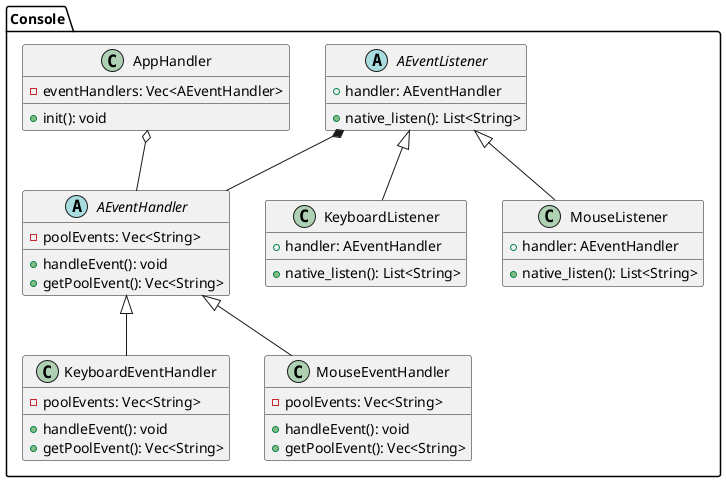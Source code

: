 @startuml input-listener-console
package "Console" {

    abstract class AEventListener {
        +handler: AEventHandler
        +native_listen(): List<String>
    }

    class KeyboardListener {
        +handler: AEventHandler
        +native_listen(): List<String>
    }

    class MouseListener {
        +handler: AEventHandler
        +native_listen(): List<String>
    }

    AEventListener <|-- KeyboardListener
    AEventListener <|-- MouseListener

    abstract class AEventHandler {
        -poolEvents: Vec<String>
        +handleEvent(): void
        +getPoolEvent(): Vec<String>
    }

    class KeyboardEventHandler {
        -poolEvents: Vec<String>
        +handleEvent(): void
        +getPoolEvent(): Vec<String>
    }

    class MouseEventHandler {
        -poolEvents: Vec<String>
        +handleEvent(): void
        +getPoolEvent(): Vec<String>
    }

    AEventHandler <|-- KeyboardEventHandler
    AEventHandler <|-- MouseEventHandler

    AEventListener *-- AEventHandler 

    class AppHandler {
        -eventHandlers: Vec<AEventHandler>
        +init(): void
    }

    AppHandler o-- AEventHandler  

}
@enduml
